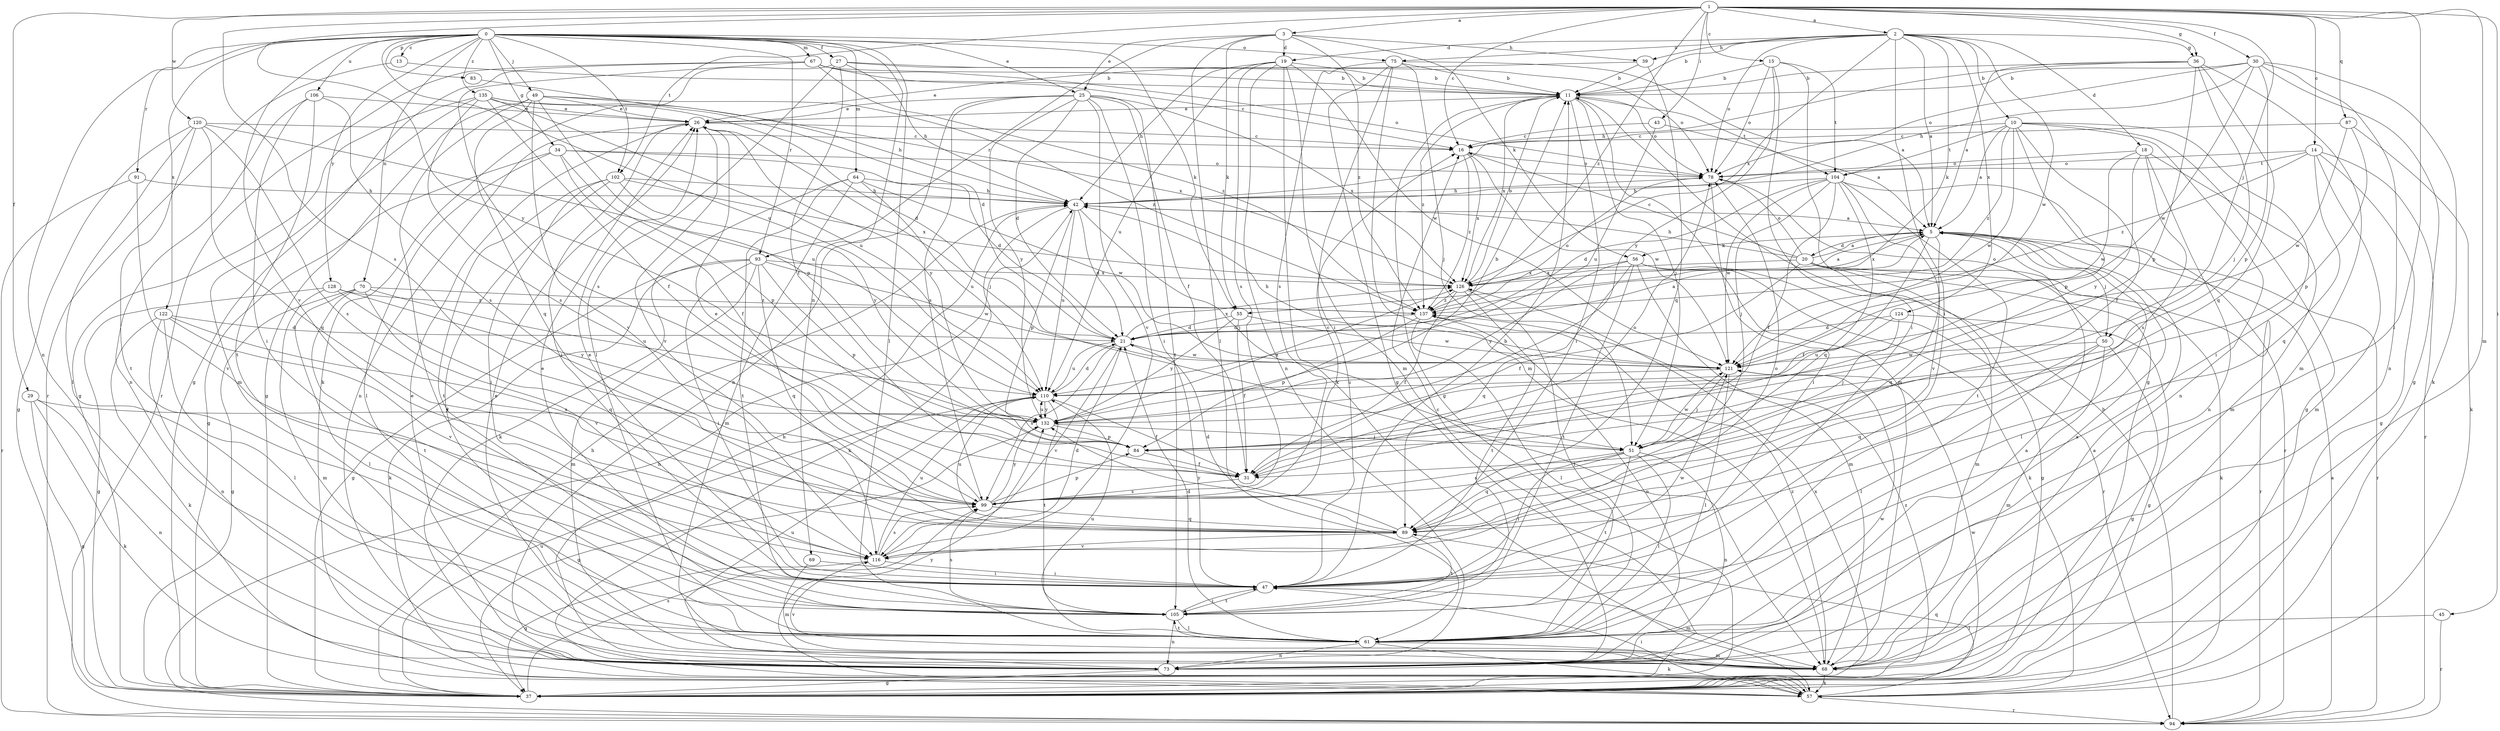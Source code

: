 strict digraph  {
0;
1;
2;
3;
5;
10;
11;
13;
14;
15;
16;
18;
19;
20;
21;
25;
26;
27;
29;
30;
31;
34;
36;
37;
39;
42;
43;
45;
47;
49;
50;
51;
55;
56;
57;
61;
64;
67;
68;
69;
70;
73;
75;
78;
83;
84;
87;
89;
91;
93;
94;
99;
102;
104;
105;
106;
110;
116;
120;
121;
122;
124;
126;
128;
132;
135;
137;
0 -> 13  [label=c];
0 -> 25  [label=e];
0 -> 27  [label=f];
0 -> 34  [label=g];
0 -> 49  [label=j];
0 -> 55  [label=k];
0 -> 61  [label=l];
0 -> 64  [label=m];
0 -> 67  [label=m];
0 -> 69  [label=n];
0 -> 70  [label=n];
0 -> 73  [label=n];
0 -> 75  [label=o];
0 -> 83  [label=p];
0 -> 91  [label=r];
0 -> 93  [label=r];
0 -> 102  [label=t];
0 -> 106  [label=u];
0 -> 110  [label=u];
0 -> 116  [label=v];
0 -> 122  [label=x];
0 -> 128  [label=y];
0 -> 135  [label=z];
1 -> 2  [label=a];
1 -> 3  [label=a];
1 -> 14  [label=c];
1 -> 15  [label=c];
1 -> 16  [label=c];
1 -> 29  [label=f];
1 -> 30  [label=f];
1 -> 36  [label=g];
1 -> 43  [label=i];
1 -> 45  [label=i];
1 -> 50  [label=j];
1 -> 61  [label=l];
1 -> 68  [label=m];
1 -> 87  [label=q];
1 -> 99  [label=s];
1 -> 102  [label=t];
1 -> 120  [label=w];
1 -> 132  [label=y];
1 -> 137  [label=z];
2 -> 5  [label=a];
2 -> 10  [label=b];
2 -> 11  [label=b];
2 -> 18  [label=d];
2 -> 19  [label=d];
2 -> 36  [label=g];
2 -> 39  [label=h];
2 -> 47  [label=i];
2 -> 55  [label=k];
2 -> 75  [label=o];
2 -> 78  [label=o];
2 -> 121  [label=w];
2 -> 124  [label=x];
2 -> 126  [label=x];
3 -> 19  [label=d];
3 -> 25  [label=e];
3 -> 39  [label=h];
3 -> 55  [label=k];
3 -> 56  [label=k];
3 -> 61  [label=l];
3 -> 93  [label=r];
3 -> 137  [label=z];
5 -> 20  [label=d];
5 -> 31  [label=f];
5 -> 50  [label=j];
5 -> 56  [label=k];
5 -> 61  [label=l];
5 -> 89  [label=q];
5 -> 94  [label=r];
5 -> 126  [label=x];
10 -> 5  [label=a];
10 -> 16  [label=c];
10 -> 31  [label=f];
10 -> 37  [label=g];
10 -> 47  [label=i];
10 -> 73  [label=n];
10 -> 84  [label=p];
10 -> 104  [label=t];
10 -> 121  [label=w];
10 -> 137  [label=z];
11 -> 26  [label=e];
11 -> 37  [label=g];
11 -> 47  [label=i];
11 -> 51  [label=j];
11 -> 68  [label=m];
11 -> 78  [label=o];
11 -> 104  [label=t];
11 -> 126  [label=x];
11 -> 137  [label=z];
13 -> 11  [label=b];
13 -> 94  [label=r];
14 -> 37  [label=g];
14 -> 68  [label=m];
14 -> 78  [label=o];
14 -> 89  [label=q];
14 -> 94  [label=r];
14 -> 104  [label=t];
14 -> 137  [label=z];
15 -> 11  [label=b];
15 -> 37  [label=g];
15 -> 47  [label=i];
15 -> 78  [label=o];
15 -> 104  [label=t];
15 -> 132  [label=y];
16 -> 78  [label=o];
16 -> 121  [label=w];
16 -> 126  [label=x];
16 -> 137  [label=z];
18 -> 68  [label=m];
18 -> 73  [label=n];
18 -> 78  [label=o];
18 -> 99  [label=s];
18 -> 121  [label=w];
18 -> 132  [label=y];
19 -> 11  [label=b];
19 -> 42  [label=h];
19 -> 57  [label=k];
19 -> 68  [label=m];
19 -> 73  [label=n];
19 -> 99  [label=s];
19 -> 110  [label=u];
19 -> 121  [label=w];
20 -> 5  [label=a];
20 -> 16  [label=c];
20 -> 31  [label=f];
20 -> 37  [label=g];
20 -> 42  [label=h];
20 -> 57  [label=k];
20 -> 68  [label=m];
20 -> 78  [label=o];
20 -> 94  [label=r];
20 -> 126  [label=x];
21 -> 5  [label=a];
21 -> 99  [label=s];
21 -> 110  [label=u];
21 -> 116  [label=v];
21 -> 121  [label=w];
21 -> 126  [label=x];
25 -> 21  [label=d];
25 -> 26  [label=e];
25 -> 31  [label=f];
25 -> 47  [label=i];
25 -> 73  [label=n];
25 -> 99  [label=s];
25 -> 105  [label=t];
25 -> 116  [label=v];
25 -> 126  [label=x];
25 -> 132  [label=y];
26 -> 16  [label=c];
26 -> 47  [label=i];
26 -> 51  [label=j];
26 -> 73  [label=n];
26 -> 116  [label=v];
26 -> 132  [label=y];
27 -> 11  [label=b];
27 -> 31  [label=f];
27 -> 42  [label=h];
27 -> 57  [label=k];
27 -> 61  [label=l];
27 -> 78  [label=o];
29 -> 37  [label=g];
29 -> 57  [label=k];
29 -> 73  [label=n];
29 -> 132  [label=y];
30 -> 11  [label=b];
30 -> 37  [label=g];
30 -> 42  [label=h];
30 -> 57  [label=k];
30 -> 73  [label=n];
30 -> 78  [label=o];
30 -> 84  [label=p];
30 -> 121  [label=w];
31 -> 78  [label=o];
31 -> 99  [label=s];
34 -> 21  [label=d];
34 -> 31  [label=f];
34 -> 37  [label=g];
34 -> 61  [label=l];
34 -> 78  [label=o];
34 -> 84  [label=p];
36 -> 5  [label=a];
36 -> 11  [label=b];
36 -> 42  [label=h];
36 -> 51  [label=j];
36 -> 68  [label=m];
36 -> 84  [label=p];
36 -> 89  [label=q];
37 -> 42  [label=h];
37 -> 99  [label=s];
37 -> 110  [label=u];
37 -> 121  [label=w];
37 -> 126  [label=x];
37 -> 137  [label=z];
39 -> 11  [label=b];
39 -> 26  [label=e];
39 -> 89  [label=q];
42 -> 5  [label=a];
42 -> 21  [label=d];
42 -> 51  [label=j];
42 -> 57  [label=k];
42 -> 84  [label=p];
42 -> 110  [label=u];
43 -> 5  [label=a];
43 -> 16  [label=c];
43 -> 110  [label=u];
45 -> 61  [label=l];
45 -> 94  [label=r];
47 -> 11  [label=b];
47 -> 26  [label=e];
47 -> 68  [label=m];
47 -> 105  [label=t];
47 -> 121  [label=w];
49 -> 26  [label=e];
49 -> 37  [label=g];
49 -> 42  [label=h];
49 -> 47  [label=i];
49 -> 84  [label=p];
49 -> 89  [label=q];
49 -> 116  [label=v];
49 -> 137  [label=z];
50 -> 37  [label=g];
50 -> 61  [label=l];
50 -> 68  [label=m];
50 -> 78  [label=o];
50 -> 89  [label=q];
50 -> 121  [label=w];
51 -> 47  [label=i];
51 -> 61  [label=l];
51 -> 73  [label=n];
51 -> 89  [label=q];
51 -> 99  [label=s];
51 -> 105  [label=t];
51 -> 121  [label=w];
55 -> 21  [label=d];
55 -> 31  [label=f];
55 -> 121  [label=w];
55 -> 132  [label=y];
56 -> 57  [label=k];
56 -> 68  [label=m];
56 -> 89  [label=q];
56 -> 94  [label=r];
56 -> 105  [label=t];
56 -> 126  [label=x];
56 -> 132  [label=y];
57 -> 47  [label=i];
57 -> 89  [label=q];
57 -> 94  [label=r];
57 -> 132  [label=y];
61 -> 5  [label=a];
61 -> 21  [label=d];
61 -> 57  [label=k];
61 -> 68  [label=m];
61 -> 73  [label=n];
61 -> 105  [label=t];
61 -> 110  [label=u];
64 -> 42  [label=h];
64 -> 57  [label=k];
64 -> 68  [label=m];
64 -> 105  [label=t];
64 -> 110  [label=u];
64 -> 121  [label=w];
67 -> 11  [label=b];
67 -> 16  [label=c];
67 -> 37  [label=g];
67 -> 78  [label=o];
67 -> 94  [label=r];
67 -> 99  [label=s];
67 -> 137  [label=z];
68 -> 5  [label=a];
68 -> 26  [label=e];
68 -> 57  [label=k];
68 -> 116  [label=v];
68 -> 137  [label=z];
69 -> 47  [label=i];
69 -> 68  [label=m];
70 -> 37  [label=g];
70 -> 61  [label=l];
70 -> 105  [label=t];
70 -> 110  [label=u];
70 -> 116  [label=v];
70 -> 137  [label=z];
73 -> 5  [label=a];
73 -> 16  [label=c];
73 -> 26  [label=e];
73 -> 37  [label=g];
73 -> 42  [label=h];
73 -> 110  [label=u];
73 -> 121  [label=w];
75 -> 5  [label=a];
75 -> 11  [label=b];
75 -> 37  [label=g];
75 -> 47  [label=i];
75 -> 51  [label=j];
75 -> 68  [label=m];
75 -> 99  [label=s];
78 -> 42  [label=h];
78 -> 47  [label=i];
83 -> 21  [label=d];
84 -> 31  [label=f];
87 -> 16  [label=c];
87 -> 57  [label=k];
87 -> 84  [label=p];
87 -> 121  [label=w];
89 -> 21  [label=d];
89 -> 105  [label=t];
89 -> 110  [label=u];
89 -> 116  [label=v];
89 -> 132  [label=y];
91 -> 42  [label=h];
91 -> 94  [label=r];
91 -> 116  [label=v];
93 -> 37  [label=g];
93 -> 47  [label=i];
93 -> 57  [label=k];
93 -> 68  [label=m];
93 -> 84  [label=p];
93 -> 89  [label=q];
93 -> 121  [label=w];
93 -> 126  [label=x];
94 -> 5  [label=a];
94 -> 11  [label=b];
94 -> 42  [label=h];
99 -> 16  [label=c];
99 -> 26  [label=e];
99 -> 84  [label=p];
99 -> 89  [label=q];
99 -> 132  [label=y];
102 -> 42  [label=h];
102 -> 47  [label=i];
102 -> 61  [label=l];
102 -> 105  [label=t];
102 -> 126  [label=x];
102 -> 132  [label=y];
104 -> 21  [label=d];
104 -> 31  [label=f];
104 -> 42  [label=h];
104 -> 51  [label=j];
104 -> 89  [label=q];
104 -> 94  [label=r];
104 -> 105  [label=t];
104 -> 116  [label=v];
104 -> 121  [label=w];
105 -> 26  [label=e];
105 -> 47  [label=i];
105 -> 61  [label=l];
105 -> 73  [label=n];
105 -> 99  [label=s];
106 -> 26  [label=e];
106 -> 47  [label=i];
106 -> 73  [label=n];
106 -> 99  [label=s];
106 -> 105  [label=t];
110 -> 21  [label=d];
110 -> 31  [label=f];
110 -> 105  [label=t];
110 -> 132  [label=y];
116 -> 21  [label=d];
116 -> 37  [label=g];
116 -> 47  [label=i];
116 -> 78  [label=o];
116 -> 99  [label=s];
116 -> 110  [label=u];
120 -> 16  [label=c];
120 -> 37  [label=g];
120 -> 61  [label=l];
120 -> 89  [label=q];
120 -> 99  [label=s];
120 -> 105  [label=t];
120 -> 110  [label=u];
121 -> 42  [label=h];
121 -> 51  [label=j];
121 -> 61  [label=l];
121 -> 110  [label=u];
122 -> 21  [label=d];
122 -> 57  [label=k];
122 -> 61  [label=l];
122 -> 73  [label=n];
122 -> 99  [label=s];
122 -> 116  [label=v];
124 -> 21  [label=d];
124 -> 37  [label=g];
124 -> 51  [label=j];
124 -> 110  [label=u];
126 -> 5  [label=a];
126 -> 11  [label=b];
126 -> 31  [label=f];
126 -> 61  [label=l];
126 -> 105  [label=t];
126 -> 137  [label=z];
128 -> 37  [label=g];
128 -> 68  [label=m];
128 -> 89  [label=q];
128 -> 132  [label=y];
128 -> 137  [label=z];
132 -> 11  [label=b];
132 -> 37  [label=g];
132 -> 51  [label=j];
132 -> 84  [label=p];
132 -> 110  [label=u];
132 -> 126  [label=x];
135 -> 21  [label=d];
135 -> 26  [label=e];
135 -> 31  [label=f];
135 -> 37  [label=g];
135 -> 68  [label=m];
135 -> 99  [label=s];
135 -> 110  [label=u];
135 -> 126  [label=x];
137 -> 21  [label=d];
137 -> 61  [label=l];
137 -> 73  [label=n];
137 -> 78  [label=o];
137 -> 84  [label=p];
}
